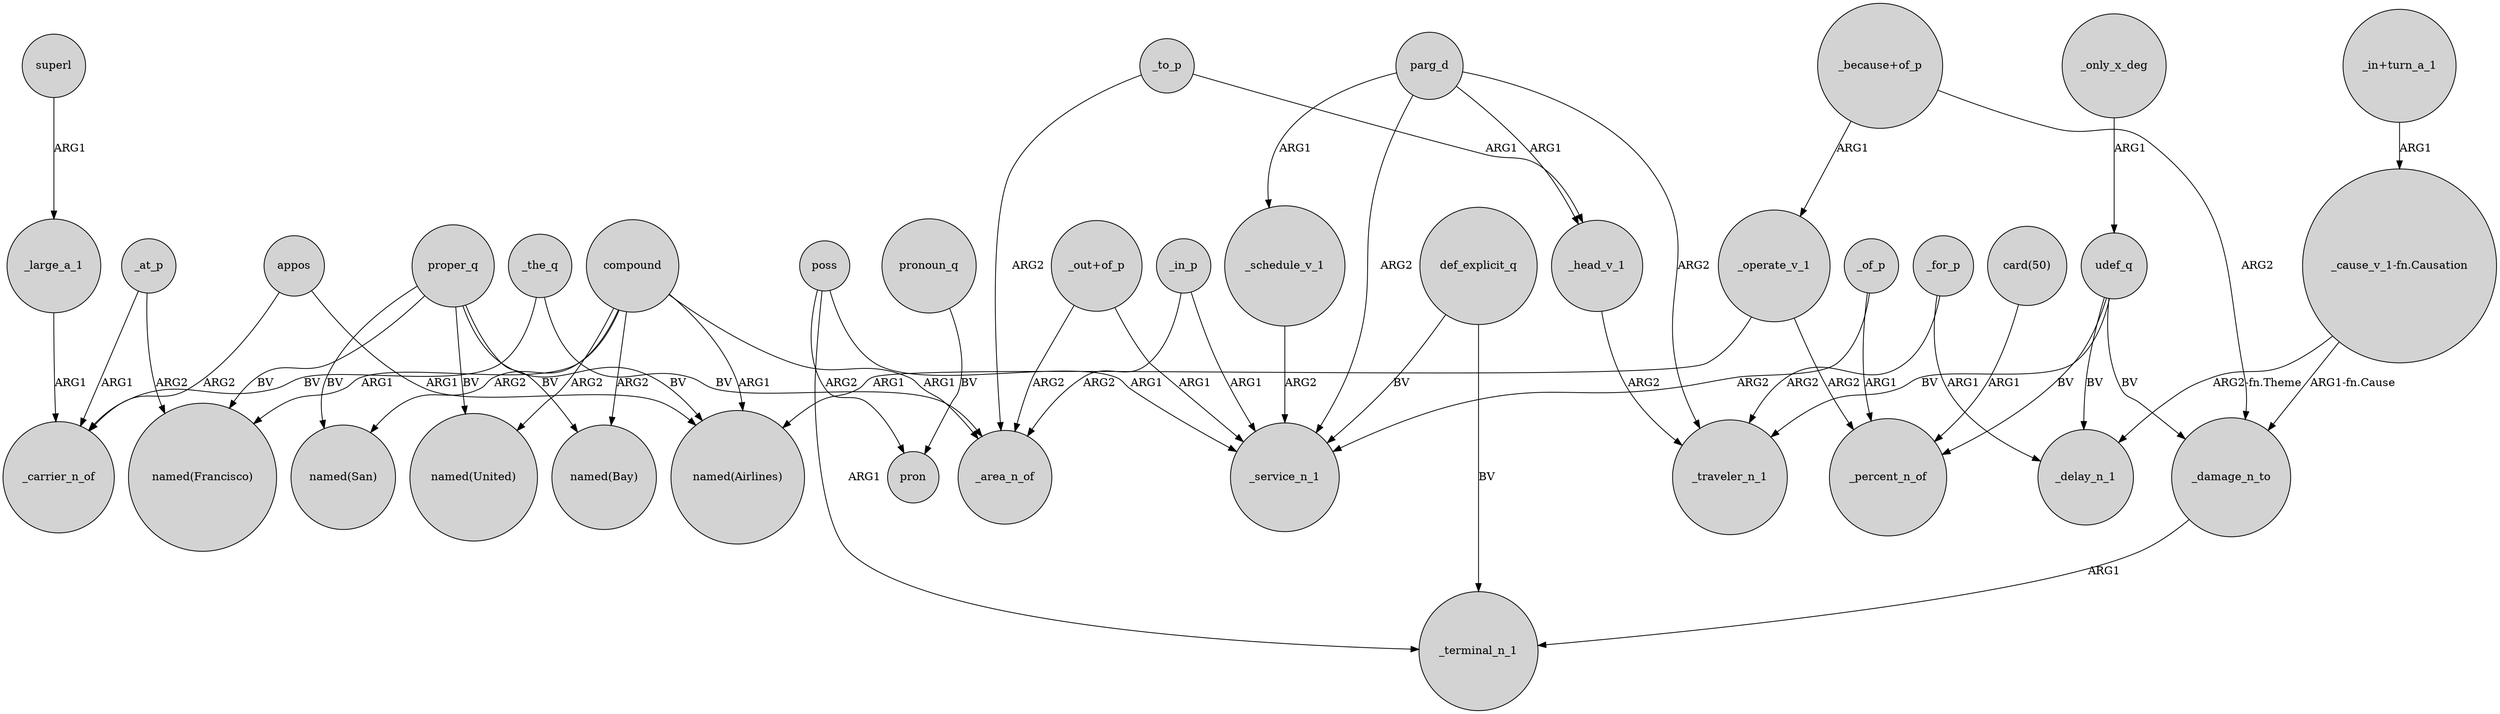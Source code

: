 digraph {
	node [shape=circle style=filled]
	superl -> _large_a_1 [label=ARG1]
	_only_x_deg -> udef_q [label=ARG1]
	"_cause_v_1-fn.Causation" -> _delay_n_1 [label="ARG2-fn.Theme"]
	parg_d -> _head_v_1 [label=ARG1]
	_the_q -> _carrier_n_of [label=BV]
	_large_a_1 -> _carrier_n_of [label=ARG1]
	poss -> pron [label=ARG2]
	proper_q -> "named(Bay)" [label=BV]
	proper_q -> "named(Francisco)" [label=BV]
	compound -> "named(San)" [label=ARG2]
	poss -> _service_n_1 [label=ARG1]
	"_out+of_p" -> _service_n_1 [label=ARG1]
	_operate_v_1 -> _percent_n_of [label=ARG2]
	parg_d -> _service_n_1 [label=ARG2]
	"_in+turn_a_1" -> "_cause_v_1-fn.Causation" [label=ARG1]
	compound -> "named(Airlines)" [label=ARG1]
	"_cause_v_1-fn.Causation" -> _damage_n_to [label="ARG1-fn.Cause"]
	udef_q -> _traveler_n_1 [label=BV]
	_head_v_1 -> _traveler_n_1 [label=ARG2]
	_in_p -> _service_n_1 [label=ARG1]
	udef_q -> _delay_n_1 [label=BV]
	_for_p -> _traveler_n_1 [label=ARG2]
	appos -> _carrier_n_of [label=ARG2]
	_of_p -> _percent_n_of [label=ARG1]
	"_because+of_p" -> _damage_n_to [label=ARG2]
	pronoun_q -> pron [label=BV]
	def_explicit_q -> _terminal_n_1 [label=BV]
	_for_p -> _delay_n_1 [label=ARG1]
	"card(50)" -> _percent_n_of [label=ARG1]
	udef_q -> _damage_n_to [label=BV]
	_schedule_v_1 -> _service_n_1 [label=ARG2]
	proper_q -> "named(United)" [label=BV]
	compound -> "named(Francisco)" [label=ARG1]
	"_out+of_p" -> _area_n_of [label=ARG2]
	_the_q -> _area_n_of [label=BV]
	_to_p -> _area_n_of [label=ARG2]
	compound -> "named(Bay)" [label=ARG2]
	poss -> _terminal_n_1 [label=ARG1]
	proper_q -> "named(Airlines)" [label=BV]
	parg_d -> _traveler_n_1 [label=ARG2]
	_in_p -> _area_n_of [label=ARG2]
	_to_p -> _head_v_1 [label=ARG1]
	proper_q -> "named(San)" [label=BV]
	_at_p -> _carrier_n_of [label=ARG1]
	udef_q -> _percent_n_of [label=BV]
	def_explicit_q -> _service_n_1 [label=BV]
	compound -> "named(United)" [label=ARG2]
	parg_d -> _schedule_v_1 [label=ARG1]
	_at_p -> "named(Francisco)" [label=ARG2]
	_damage_n_to -> _terminal_n_1 [label=ARG1]
	compound -> _area_n_of [label=ARG1]
	appos -> "named(Airlines)" [label=ARG1]
	"_because+of_p" -> _operate_v_1 [label=ARG1]
	_operate_v_1 -> "named(Airlines)" [label=ARG1]
	_of_p -> _service_n_1 [label=ARG2]
}
